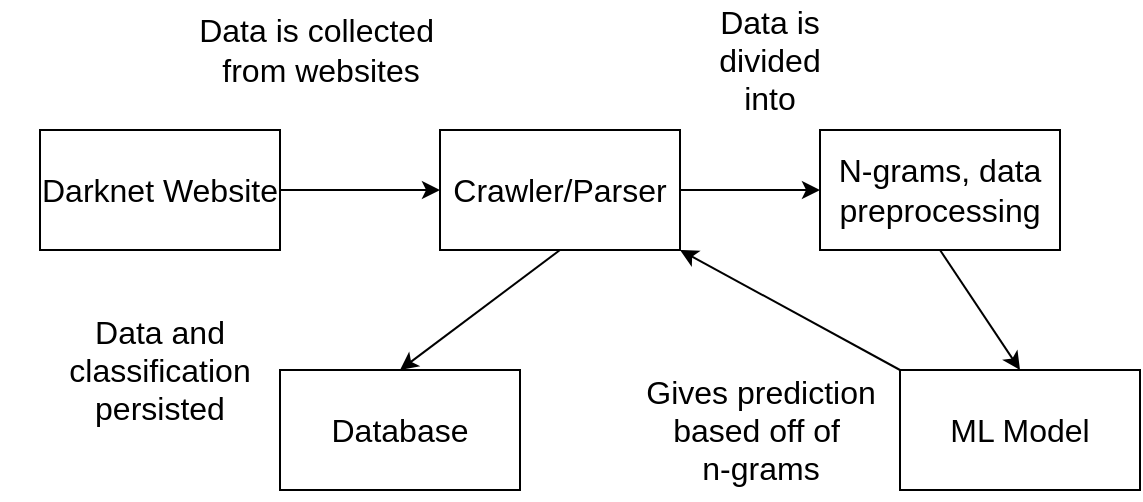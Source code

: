 <mxfile version="20.0.4" type="github">
  <diagram id="oMOgRWdEwgXcRxiI7rpn" name="Page-1">
    <mxGraphModel dx="1038" dy="579" grid="1" gridSize="10" guides="1" tooltips="1" connect="1" arrows="1" fold="1" page="1" pageScale="1" pageWidth="850" pageHeight="1100" math="0" shadow="0">
      <root>
        <mxCell id="0" />
        <mxCell id="1" parent="0" />
        <mxCell id="4RtsYByC_iaKwL9cx4RZ-1" value="&lt;font style=&quot;font-size: 16px;&quot;&gt;Darknet Website&lt;/font&gt;" style="rounded=0;whiteSpace=wrap;html=1;" vertex="1" parent="1">
          <mxGeometry x="90" y="440" width="120" height="60" as="geometry" />
        </mxCell>
        <mxCell id="4RtsYByC_iaKwL9cx4RZ-2" value="&lt;font style=&quot;font-size: 16px;&quot;&gt;Crawler/Parser&lt;/font&gt;" style="rounded=0;whiteSpace=wrap;html=1;" vertex="1" parent="1">
          <mxGeometry x="290" y="440" width="120" height="60" as="geometry" />
        </mxCell>
        <mxCell id="4RtsYByC_iaKwL9cx4RZ-3" value="&lt;font style=&quot;font-size: 16px;&quot;&gt;N-grams, data preprocessing&lt;/font&gt;" style="rounded=0;whiteSpace=wrap;html=1;" vertex="1" parent="1">
          <mxGeometry x="480" y="440" width="120" height="60" as="geometry" />
        </mxCell>
        <mxCell id="4RtsYByC_iaKwL9cx4RZ-4" value="&lt;font style=&quot;font-size: 16px;&quot;&gt;ML Model&lt;/font&gt;" style="rounded=0;whiteSpace=wrap;html=1;" vertex="1" parent="1">
          <mxGeometry x="520" y="560" width="120" height="60" as="geometry" />
        </mxCell>
        <mxCell id="4RtsYByC_iaKwL9cx4RZ-5" value="&lt;font style=&quot;font-size: 16px;&quot;&gt;Database&lt;/font&gt;" style="rounded=0;whiteSpace=wrap;html=1;" vertex="1" parent="1">
          <mxGeometry x="210" y="560" width="120" height="60" as="geometry" />
        </mxCell>
        <mxCell id="4RtsYByC_iaKwL9cx4RZ-6" value="" style="endArrow=classic;html=1;rounded=0;exitX=1;exitY=0.5;exitDx=0;exitDy=0;entryX=0;entryY=0.5;entryDx=0;entryDy=0;" edge="1" parent="1" source="4RtsYByC_iaKwL9cx4RZ-1" target="4RtsYByC_iaKwL9cx4RZ-2">
          <mxGeometry width="50" height="50" relative="1" as="geometry">
            <mxPoint x="400" y="600" as="sourcePoint" />
            <mxPoint x="450" y="550" as="targetPoint" />
          </mxGeometry>
        </mxCell>
        <mxCell id="4RtsYByC_iaKwL9cx4RZ-7" value="" style="endArrow=classic;html=1;rounded=0;exitX=1;exitY=0.5;exitDx=0;exitDy=0;entryX=0;entryY=0.5;entryDx=0;entryDy=0;" edge="1" parent="1" source="4RtsYByC_iaKwL9cx4RZ-2" target="4RtsYByC_iaKwL9cx4RZ-3">
          <mxGeometry width="50" height="50" relative="1" as="geometry">
            <mxPoint x="400" y="600" as="sourcePoint" />
            <mxPoint x="450" y="550" as="targetPoint" />
          </mxGeometry>
        </mxCell>
        <mxCell id="4RtsYByC_iaKwL9cx4RZ-8" value="" style="endArrow=classic;html=1;rounded=0;exitX=0.5;exitY=1;exitDx=0;exitDy=0;entryX=0.5;entryY=0;entryDx=0;entryDy=0;" edge="1" parent="1" source="4RtsYByC_iaKwL9cx4RZ-3" target="4RtsYByC_iaKwL9cx4RZ-4">
          <mxGeometry width="50" height="50" relative="1" as="geometry">
            <mxPoint x="400" y="600" as="sourcePoint" />
            <mxPoint x="450" y="550" as="targetPoint" />
          </mxGeometry>
        </mxCell>
        <mxCell id="4RtsYByC_iaKwL9cx4RZ-9" value="" style="endArrow=classic;html=1;rounded=0;exitX=0;exitY=0;exitDx=0;exitDy=0;entryX=1;entryY=1;entryDx=0;entryDy=0;" edge="1" parent="1" source="4RtsYByC_iaKwL9cx4RZ-4" target="4RtsYByC_iaKwL9cx4RZ-2">
          <mxGeometry width="50" height="50" relative="1" as="geometry">
            <mxPoint x="400" y="600" as="sourcePoint" />
            <mxPoint x="450" y="550" as="targetPoint" />
          </mxGeometry>
        </mxCell>
        <mxCell id="4RtsYByC_iaKwL9cx4RZ-10" value="" style="endArrow=classic;html=1;rounded=0;exitX=0.5;exitY=1;exitDx=0;exitDy=0;entryX=0.5;entryY=0;entryDx=0;entryDy=0;" edge="1" parent="1" source="4RtsYByC_iaKwL9cx4RZ-2" target="4RtsYByC_iaKwL9cx4RZ-5">
          <mxGeometry width="50" height="50" relative="1" as="geometry">
            <mxPoint x="400" y="600" as="sourcePoint" />
            <mxPoint x="450" y="550" as="targetPoint" />
          </mxGeometry>
        </mxCell>
        <mxCell id="4RtsYByC_iaKwL9cx4RZ-14" value="Data is divided into" style="text;html=1;strokeColor=none;fillColor=none;align=center;verticalAlign=middle;whiteSpace=wrap;rounded=0;fontSize=16;" vertex="1" parent="1">
          <mxGeometry x="425" y="390" width="60" height="30" as="geometry" />
        </mxCell>
        <mxCell id="4RtsYByC_iaKwL9cx4RZ-15" value="Data is collected&amp;nbsp;&lt;br&gt;from websites" style="text;html=1;align=center;verticalAlign=middle;resizable=0;points=[];autosize=1;strokeColor=none;fillColor=none;fontSize=16;" vertex="1" parent="1">
          <mxGeometry x="155" y="375" width="150" height="50" as="geometry" />
        </mxCell>
        <mxCell id="4RtsYByC_iaKwL9cx4RZ-16" value="Gives prediction&lt;br&gt;based off of&amp;nbsp;&lt;br&gt;n-grams" style="text;html=1;align=center;verticalAlign=middle;resizable=0;points=[];autosize=1;strokeColor=none;fillColor=none;fontSize=16;" vertex="1" parent="1">
          <mxGeometry x="380" y="555" width="140" height="70" as="geometry" />
        </mxCell>
        <mxCell id="4RtsYByC_iaKwL9cx4RZ-17" value="Data and classification persisted" style="text;html=1;strokeColor=none;fillColor=none;align=center;verticalAlign=middle;whiteSpace=wrap;rounded=0;fontSize=16;" vertex="1" parent="1">
          <mxGeometry x="70" y="530" width="160" height="60" as="geometry" />
        </mxCell>
      </root>
    </mxGraphModel>
  </diagram>
</mxfile>
